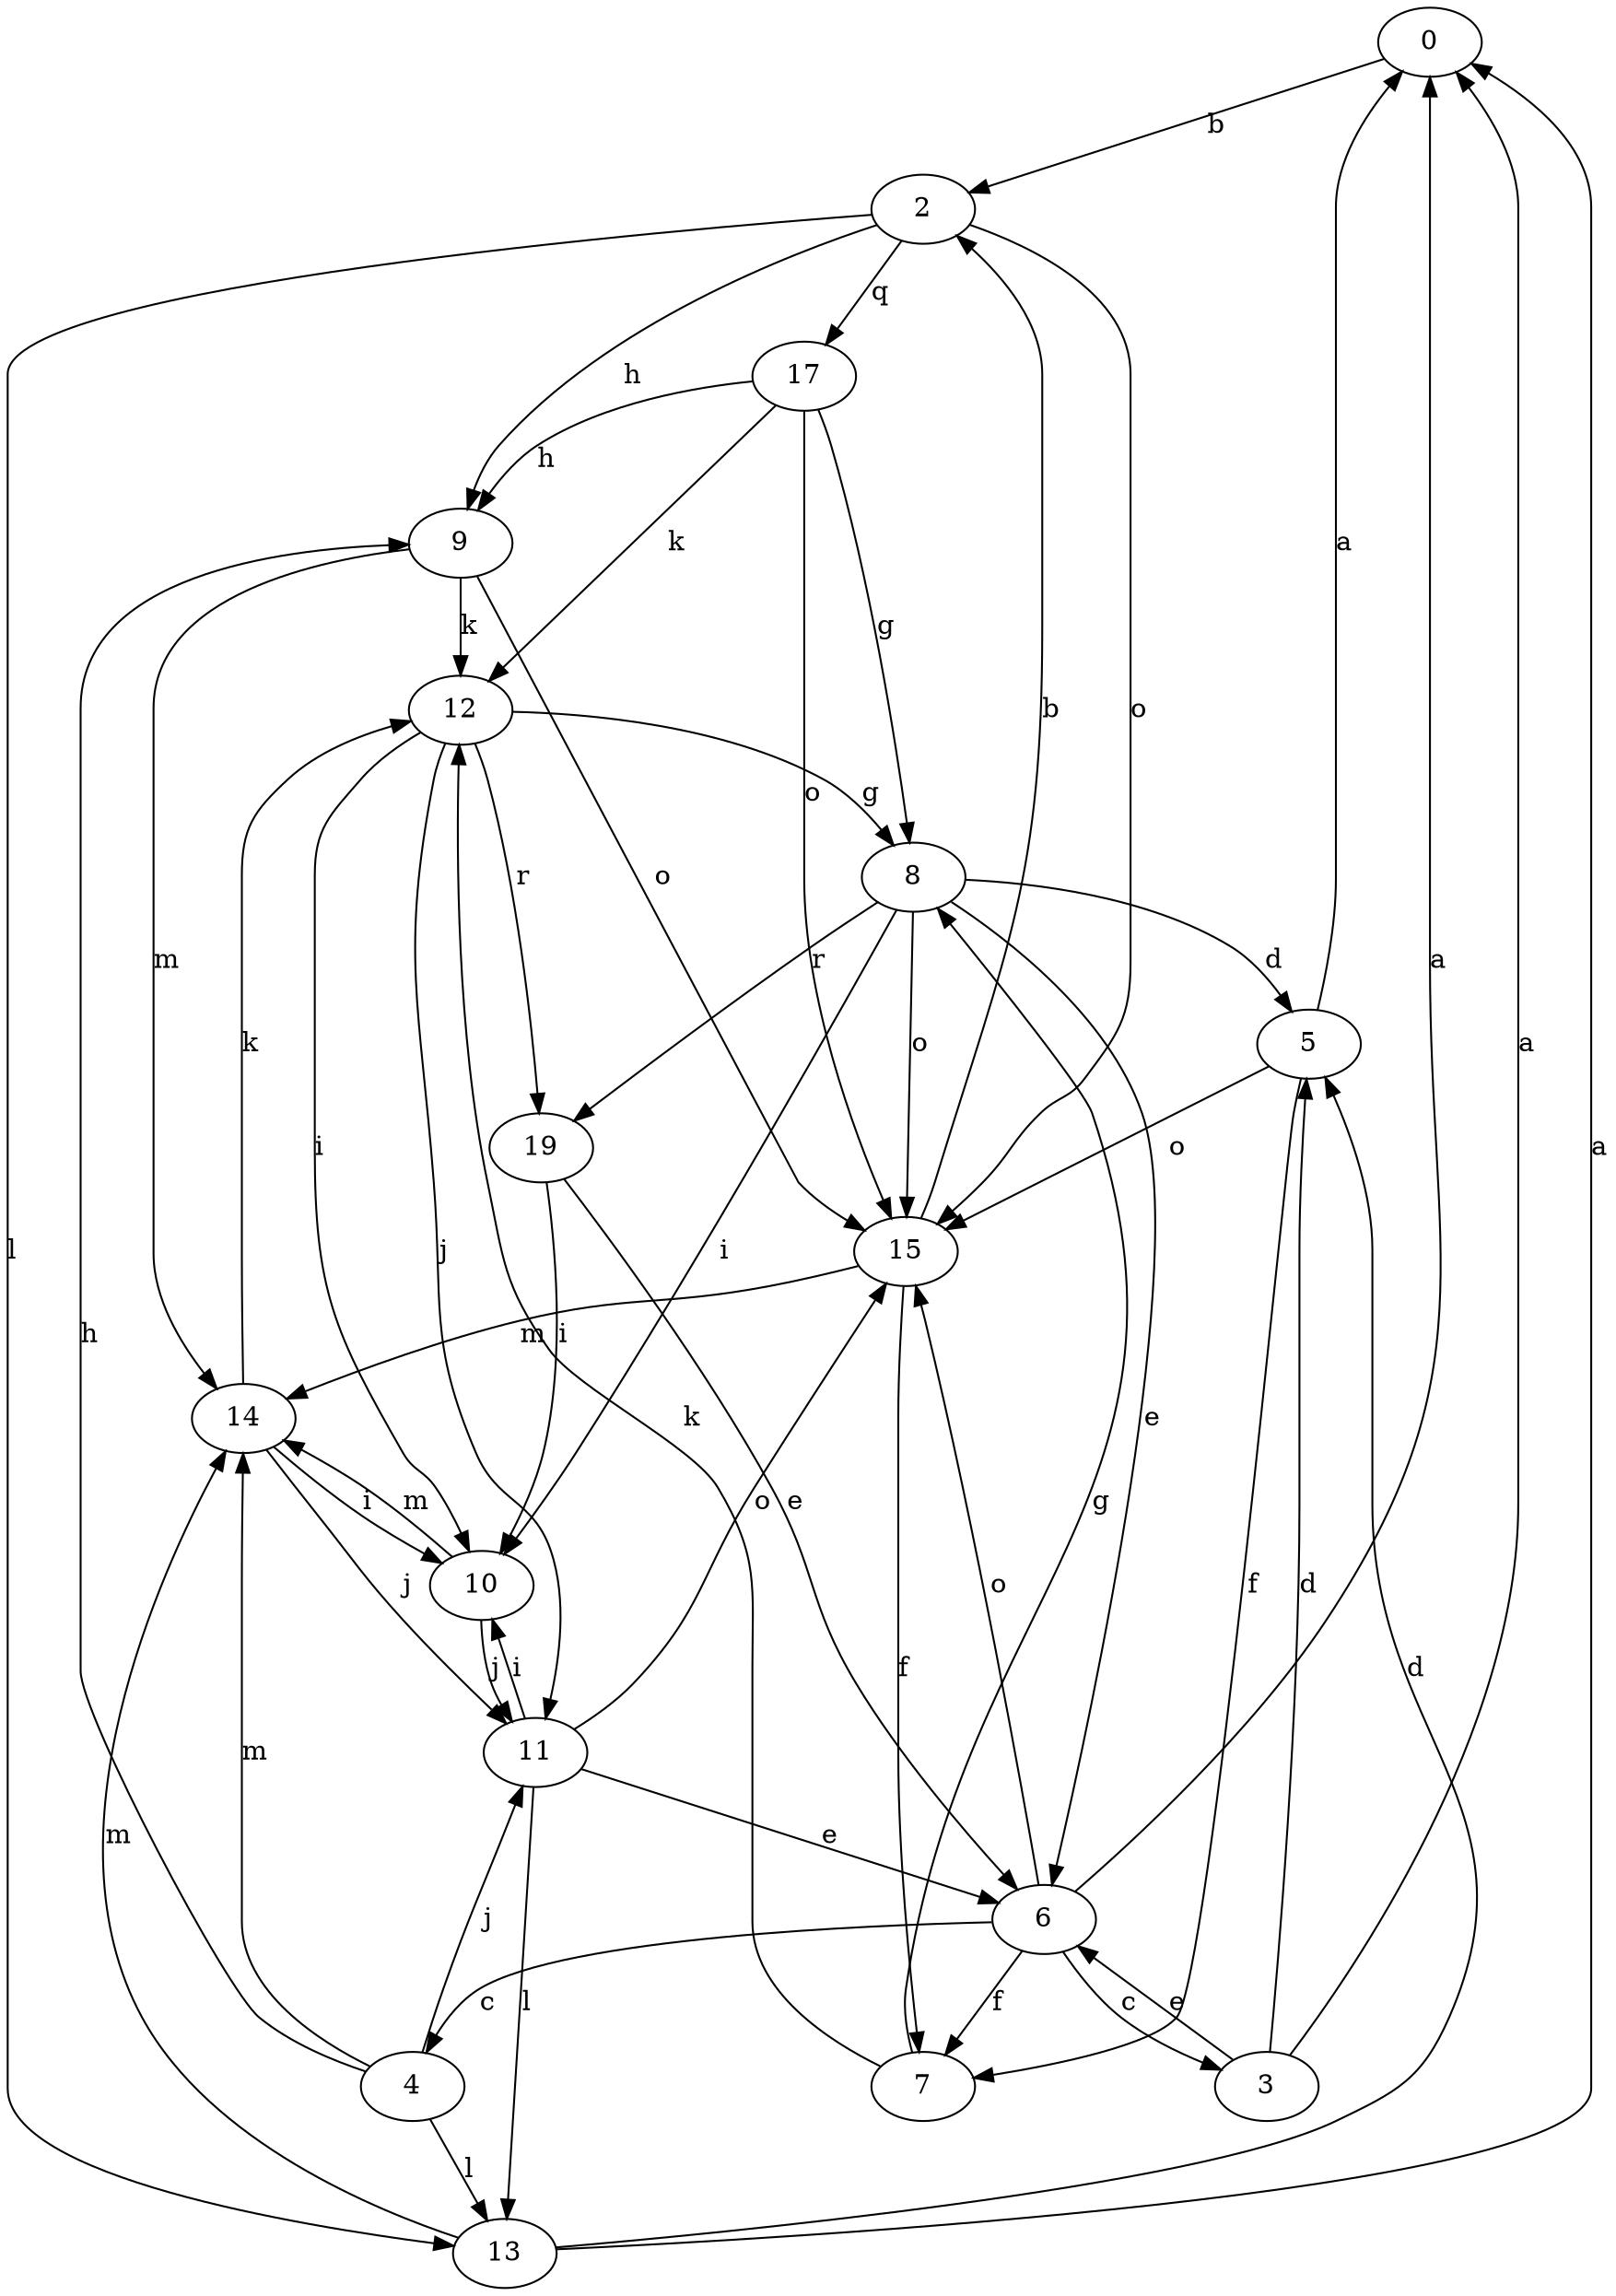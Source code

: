 strict digraph  {
0;
2;
3;
4;
5;
6;
7;
8;
9;
10;
11;
12;
13;
14;
15;
17;
19;
0 -> 2  [label=b];
2 -> 9  [label=h];
2 -> 13  [label=l];
2 -> 15  [label=o];
2 -> 17  [label=q];
3 -> 0  [label=a];
3 -> 5  [label=d];
3 -> 6  [label=e];
4 -> 9  [label=h];
4 -> 11  [label=j];
4 -> 13  [label=l];
4 -> 14  [label=m];
5 -> 0  [label=a];
5 -> 7  [label=f];
5 -> 15  [label=o];
6 -> 0  [label=a];
6 -> 3  [label=c];
6 -> 4  [label=c];
6 -> 7  [label=f];
6 -> 15  [label=o];
7 -> 8  [label=g];
7 -> 12  [label=k];
8 -> 5  [label=d];
8 -> 6  [label=e];
8 -> 10  [label=i];
8 -> 15  [label=o];
8 -> 19  [label=r];
9 -> 12  [label=k];
9 -> 14  [label=m];
9 -> 15  [label=o];
10 -> 11  [label=j];
10 -> 14  [label=m];
11 -> 6  [label=e];
11 -> 10  [label=i];
11 -> 13  [label=l];
11 -> 15  [label=o];
12 -> 8  [label=g];
12 -> 10  [label=i];
12 -> 11  [label=j];
12 -> 19  [label=r];
13 -> 0  [label=a];
13 -> 5  [label=d];
13 -> 14  [label=m];
14 -> 10  [label=i];
14 -> 11  [label=j];
14 -> 12  [label=k];
15 -> 2  [label=b];
15 -> 7  [label=f];
15 -> 14  [label=m];
17 -> 8  [label=g];
17 -> 9  [label=h];
17 -> 12  [label=k];
17 -> 15  [label=o];
19 -> 6  [label=e];
19 -> 10  [label=i];
}
